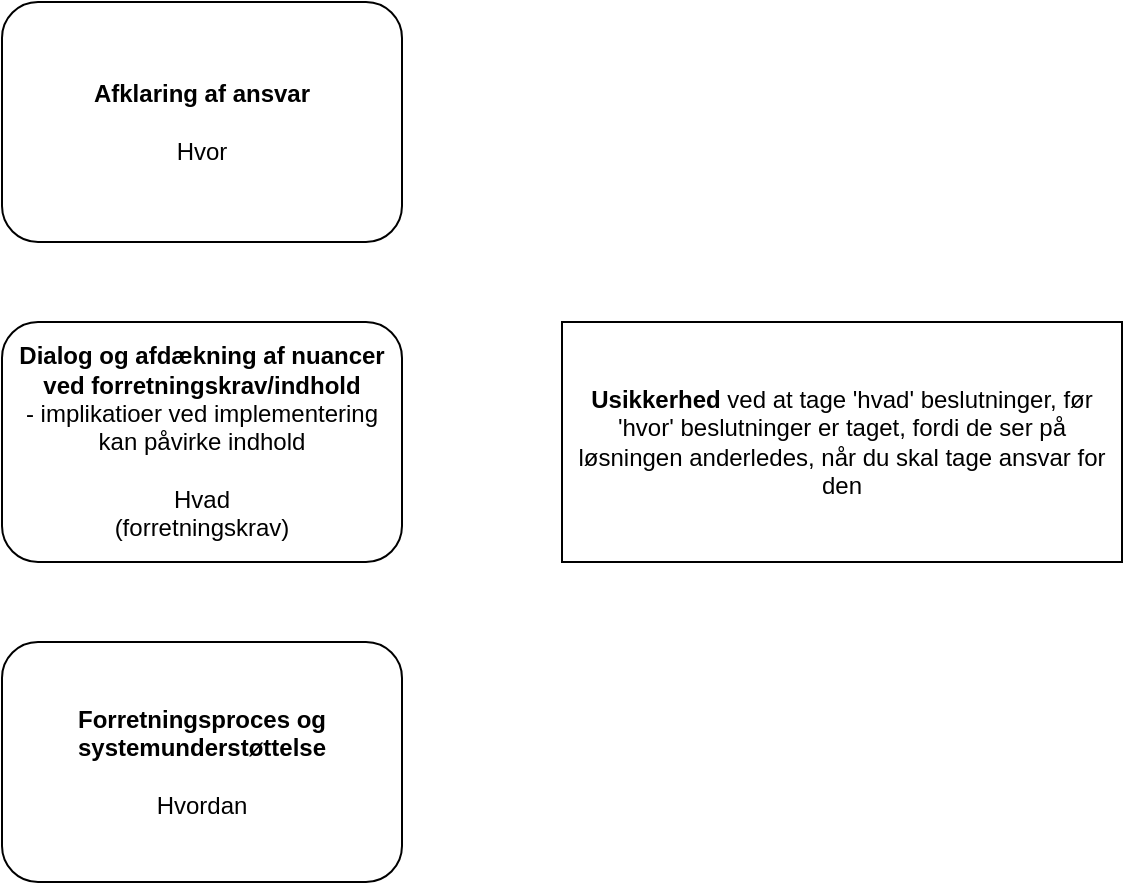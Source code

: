 <mxfile version="27.0.4">
  <diagram name="Page-1" id="kTTJu_AM28dHB4Vy3i_8">
    <mxGraphModel dx="2305" dy="1111" grid="1" gridSize="10" guides="1" tooltips="1" connect="1" arrows="1" fold="1" page="1" pageScale="1" pageWidth="1654" pageHeight="1169" math="0" shadow="0">
      <root>
        <mxCell id="0" />
        <mxCell id="1" parent="0" />
        <mxCell id="CJ7JUIm8QIhLBexYKzp_-1" value="&lt;b&gt;Afklaring af ansvar&lt;/b&gt;&lt;div&gt;&lt;br&gt;&lt;/div&gt;&lt;div&gt;Hvor&lt;/div&gt;" style="rounded=1;whiteSpace=wrap;html=1;" vertex="1" parent="1">
          <mxGeometry x="80" y="80" width="200" height="120" as="geometry" />
        </mxCell>
        <mxCell id="CJ7JUIm8QIhLBexYKzp_-3" value="&lt;b&gt;Dialog og afdækning af nuancer ved forretningskrav/indhold&lt;/b&gt;&lt;div&gt;- implikatioer ved implementering kan påvirke indhold&lt;/div&gt;&lt;div&gt;&lt;br&gt;&lt;/div&gt;&lt;div&gt;Hvad&lt;/div&gt;&lt;div&gt;(forretningskrav)&lt;/div&gt;" style="rounded=1;whiteSpace=wrap;html=1;" vertex="1" parent="1">
          <mxGeometry x="80" y="240" width="200" height="120" as="geometry" />
        </mxCell>
        <mxCell id="CJ7JUIm8QIhLBexYKzp_-4" value="&lt;div&gt;&lt;b&gt;Forretningsproces og systemunderstøttelse&lt;/b&gt;&lt;/div&gt;&lt;div&gt;&lt;br&gt;&lt;/div&gt;&lt;div&gt;Hvordan&lt;/div&gt;" style="rounded=1;whiteSpace=wrap;html=1;" vertex="1" parent="1">
          <mxGeometry x="80" y="400" width="200" height="120" as="geometry" />
        </mxCell>
        <mxCell id="CJ7JUIm8QIhLBexYKzp_-5" value="&lt;b&gt;Usikkerhed &lt;/b&gt;ved at tage &#39;hvad&#39; beslutninger, før &#39;hvor&#39; beslutninger er taget, fordi de ser på løsningen anderledes, når du skal tage ansvar for den" style="rounded=0;whiteSpace=wrap;html=1;" vertex="1" parent="1">
          <mxGeometry x="360" y="240" width="280" height="120" as="geometry" />
        </mxCell>
      </root>
    </mxGraphModel>
  </diagram>
</mxfile>
